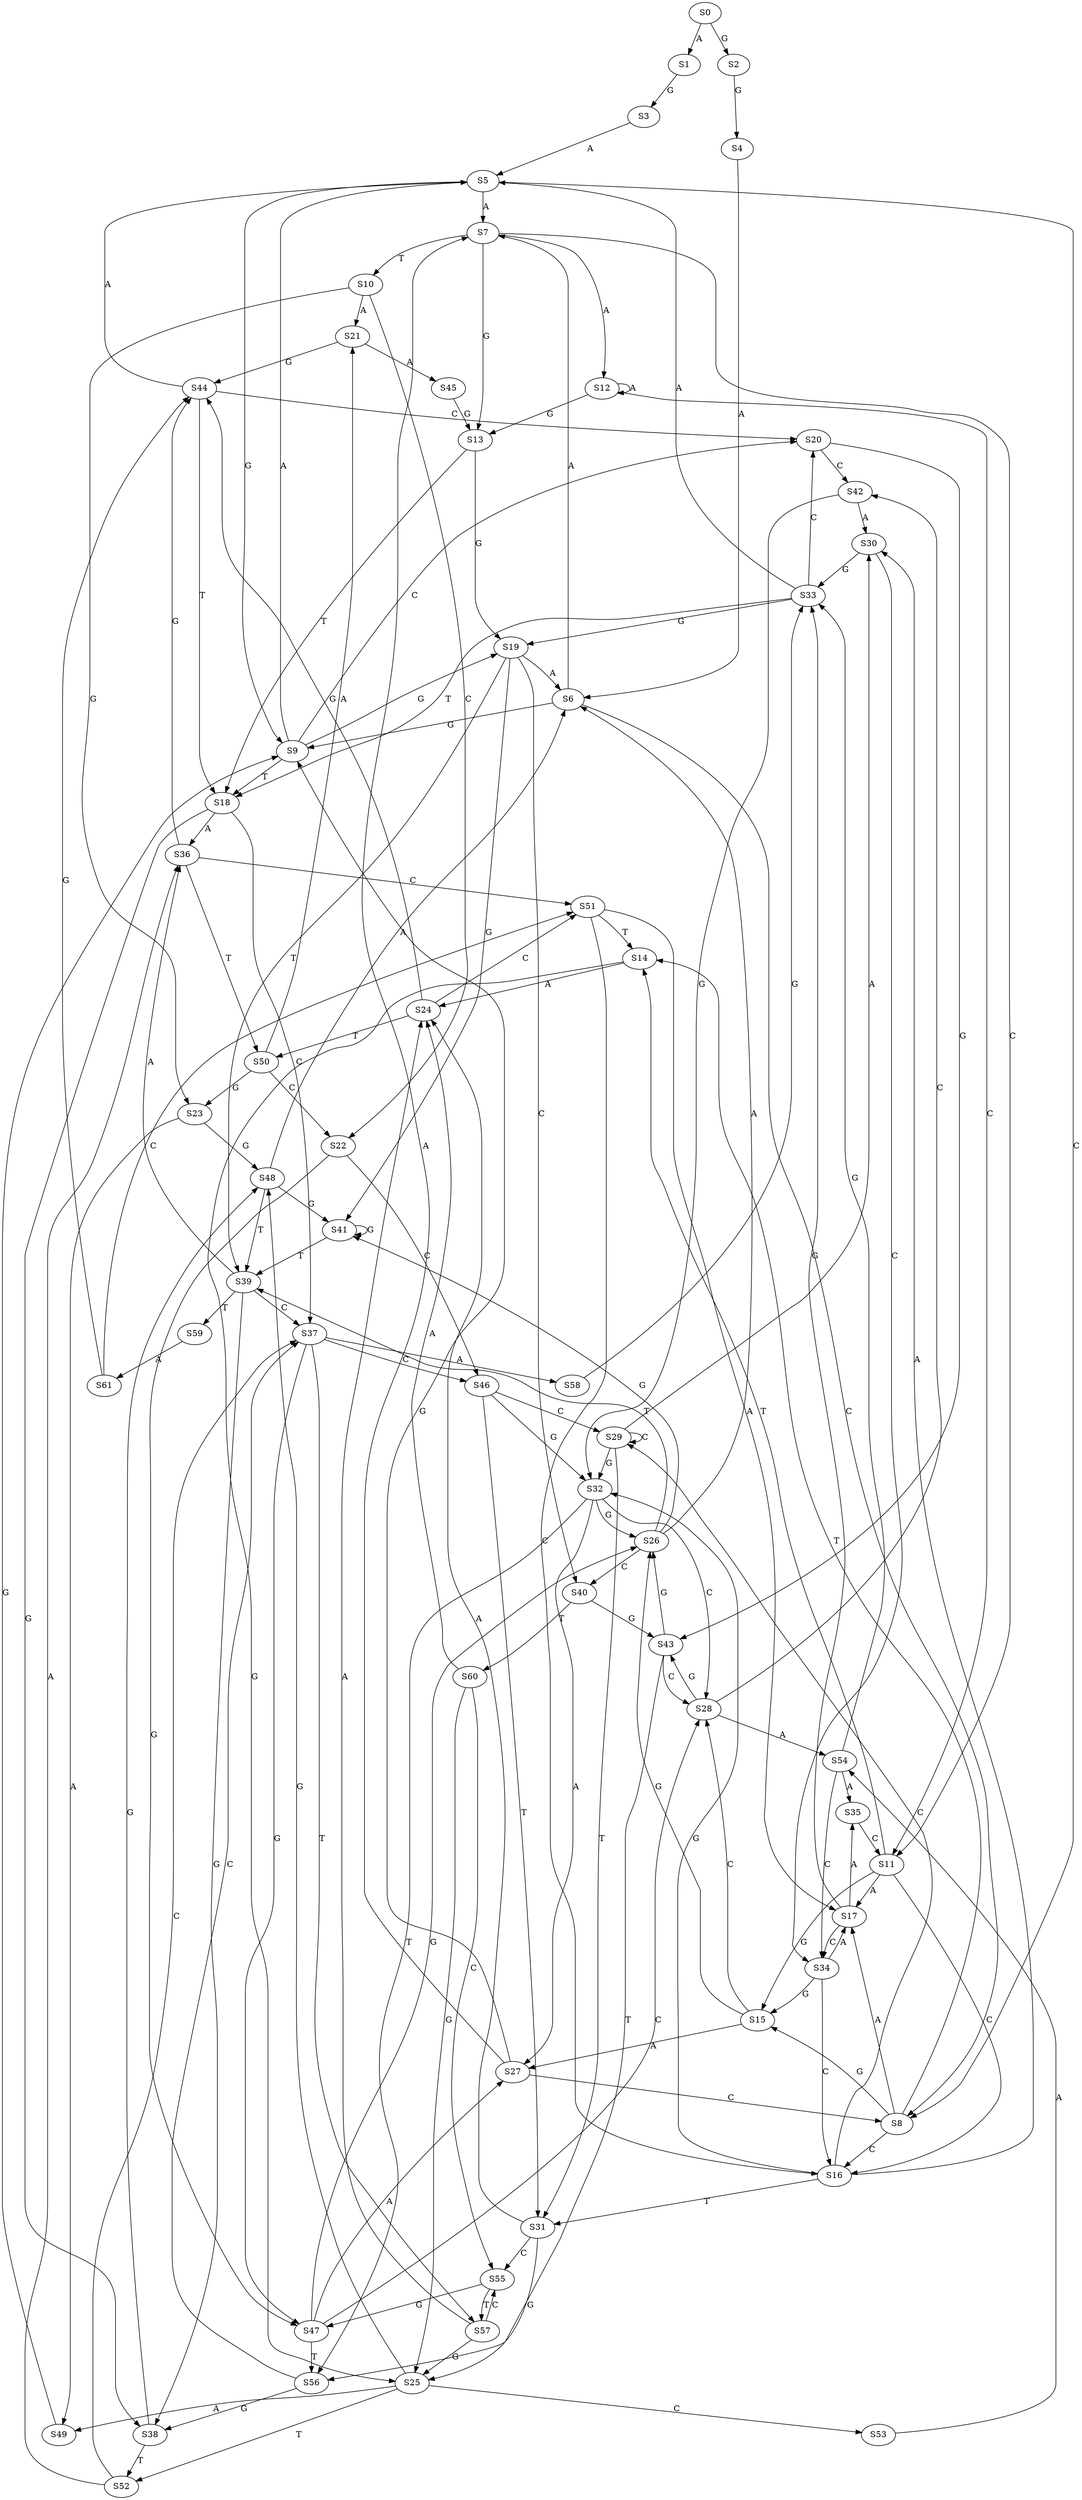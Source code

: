 strict digraph  {
	S0 -> S1 [ label = A ];
	S0 -> S2 [ label = G ];
	S1 -> S3 [ label = G ];
	S2 -> S4 [ label = G ];
	S3 -> S5 [ label = A ];
	S4 -> S6 [ label = A ];
	S5 -> S7 [ label = A ];
	S5 -> S8 [ label = C ];
	S5 -> S9 [ label = G ];
	S6 -> S7 [ label = A ];
	S6 -> S8 [ label = C ];
	S6 -> S9 [ label = G ];
	S7 -> S10 [ label = T ];
	S7 -> S11 [ label = C ];
	S7 -> S12 [ label = A ];
	S7 -> S13 [ label = G ];
	S8 -> S14 [ label = T ];
	S8 -> S15 [ label = G ];
	S8 -> S16 [ label = C ];
	S8 -> S17 [ label = A ];
	S9 -> S18 [ label = T ];
	S9 -> S5 [ label = A ];
	S9 -> S19 [ label = G ];
	S9 -> S20 [ label = C ];
	S10 -> S21 [ label = A ];
	S10 -> S22 [ label = C ];
	S10 -> S23 [ label = G ];
	S11 -> S17 [ label = A ];
	S11 -> S16 [ label = C ];
	S11 -> S15 [ label = G ];
	S11 -> S14 [ label = T ];
	S12 -> S13 [ label = G ];
	S12 -> S11 [ label = C ];
	S12 -> S12 [ label = A ];
	S13 -> S18 [ label = T ];
	S13 -> S19 [ label = G ];
	S14 -> S24 [ label = A ];
	S14 -> S25 [ label = G ];
	S15 -> S26 [ label = G ];
	S15 -> S27 [ label = A ];
	S15 -> S28 [ label = C ];
	S16 -> S29 [ label = C ];
	S16 -> S30 [ label = A ];
	S16 -> S31 [ label = T ];
	S16 -> S32 [ label = G ];
	S17 -> S33 [ label = G ];
	S17 -> S34 [ label = C ];
	S17 -> S35 [ label = A ];
	S18 -> S36 [ label = A ];
	S18 -> S37 [ label = C ];
	S18 -> S38 [ label = G ];
	S19 -> S6 [ label = A ];
	S19 -> S39 [ label = T ];
	S19 -> S40 [ label = C ];
	S19 -> S41 [ label = G ];
	S20 -> S42 [ label = C ];
	S20 -> S43 [ label = G ];
	S21 -> S44 [ label = G ];
	S21 -> S45 [ label = A ];
	S22 -> S46 [ label = C ];
	S22 -> S47 [ label = G ];
	S23 -> S48 [ label = G ];
	S23 -> S49 [ label = A ];
	S24 -> S44 [ label = G ];
	S24 -> S50 [ label = T ];
	S24 -> S51 [ label = C ];
	S25 -> S49 [ label = A ];
	S25 -> S52 [ label = T ];
	S25 -> S53 [ label = C ];
	S25 -> S48 [ label = G ];
	S26 -> S6 [ label = A ];
	S26 -> S41 [ label = G ];
	S26 -> S40 [ label = C ];
	S26 -> S39 [ label = T ];
	S27 -> S7 [ label = A ];
	S27 -> S8 [ label = C ];
	S27 -> S9 [ label = G ];
	S28 -> S43 [ label = G ];
	S28 -> S42 [ label = C ];
	S28 -> S54 [ label = A ];
	S29 -> S32 [ label = G ];
	S29 -> S29 [ label = C ];
	S29 -> S31 [ label = T ];
	S29 -> S30 [ label = A ];
	S30 -> S33 [ label = G ];
	S30 -> S34 [ label = C ];
	S31 -> S24 [ label = A ];
	S31 -> S25 [ label = G ];
	S31 -> S55 [ label = C ];
	S32 -> S27 [ label = A ];
	S32 -> S56 [ label = T ];
	S32 -> S26 [ label = G ];
	S32 -> S28 [ label = C ];
	S33 -> S19 [ label = G ];
	S33 -> S18 [ label = T ];
	S33 -> S5 [ label = A ];
	S33 -> S20 [ label = C ];
	S34 -> S16 [ label = C ];
	S34 -> S17 [ label = A ];
	S34 -> S15 [ label = G ];
	S35 -> S11 [ label = C ];
	S36 -> S50 [ label = T ];
	S36 -> S44 [ label = G ];
	S36 -> S51 [ label = C ];
	S37 -> S57 [ label = T ];
	S37 -> S47 [ label = G ];
	S37 -> S58 [ label = A ];
	S37 -> S46 [ label = C ];
	S38 -> S52 [ label = T ];
	S38 -> S48 [ label = G ];
	S39 -> S36 [ label = A ];
	S39 -> S38 [ label = G ];
	S39 -> S59 [ label = T ];
	S39 -> S37 [ label = C ];
	S40 -> S60 [ label = T ];
	S40 -> S43 [ label = G ];
	S41 -> S39 [ label = T ];
	S41 -> S41 [ label = G ];
	S42 -> S32 [ label = G ];
	S42 -> S30 [ label = A ];
	S43 -> S26 [ label = G ];
	S43 -> S28 [ label = C ];
	S43 -> S56 [ label = T ];
	S44 -> S18 [ label = T ];
	S44 -> S5 [ label = A ];
	S44 -> S20 [ label = C ];
	S45 -> S13 [ label = G ];
	S46 -> S29 [ label = C ];
	S46 -> S31 [ label = T ];
	S46 -> S32 [ label = G ];
	S47 -> S26 [ label = G ];
	S47 -> S56 [ label = T ];
	S47 -> S28 [ label = C ];
	S47 -> S27 [ label = A ];
	S48 -> S39 [ label = T ];
	S48 -> S41 [ label = G ];
	S48 -> S6 [ label = A ];
	S49 -> S9 [ label = G ];
	S50 -> S22 [ label = C ];
	S50 -> S21 [ label = A ];
	S50 -> S23 [ label = G ];
	S51 -> S16 [ label = C ];
	S51 -> S14 [ label = T ];
	S51 -> S17 [ label = A ];
	S52 -> S37 [ label = C ];
	S52 -> S36 [ label = A ];
	S53 -> S54 [ label = A ];
	S54 -> S33 [ label = G ];
	S54 -> S35 [ label = A ];
	S54 -> S34 [ label = C ];
	S55 -> S57 [ label = T ];
	S55 -> S47 [ label = G ];
	S56 -> S37 [ label = C ];
	S56 -> S38 [ label = G ];
	S57 -> S25 [ label = G ];
	S57 -> S55 [ label = C ];
	S57 -> S24 [ label = A ];
	S58 -> S33 [ label = G ];
	S59 -> S61 [ label = A ];
	S60 -> S24 [ label = A ];
	S60 -> S55 [ label = C ];
	S60 -> S25 [ label = G ];
	S61 -> S51 [ label = C ];
	S61 -> S44 [ label = G ];
}
